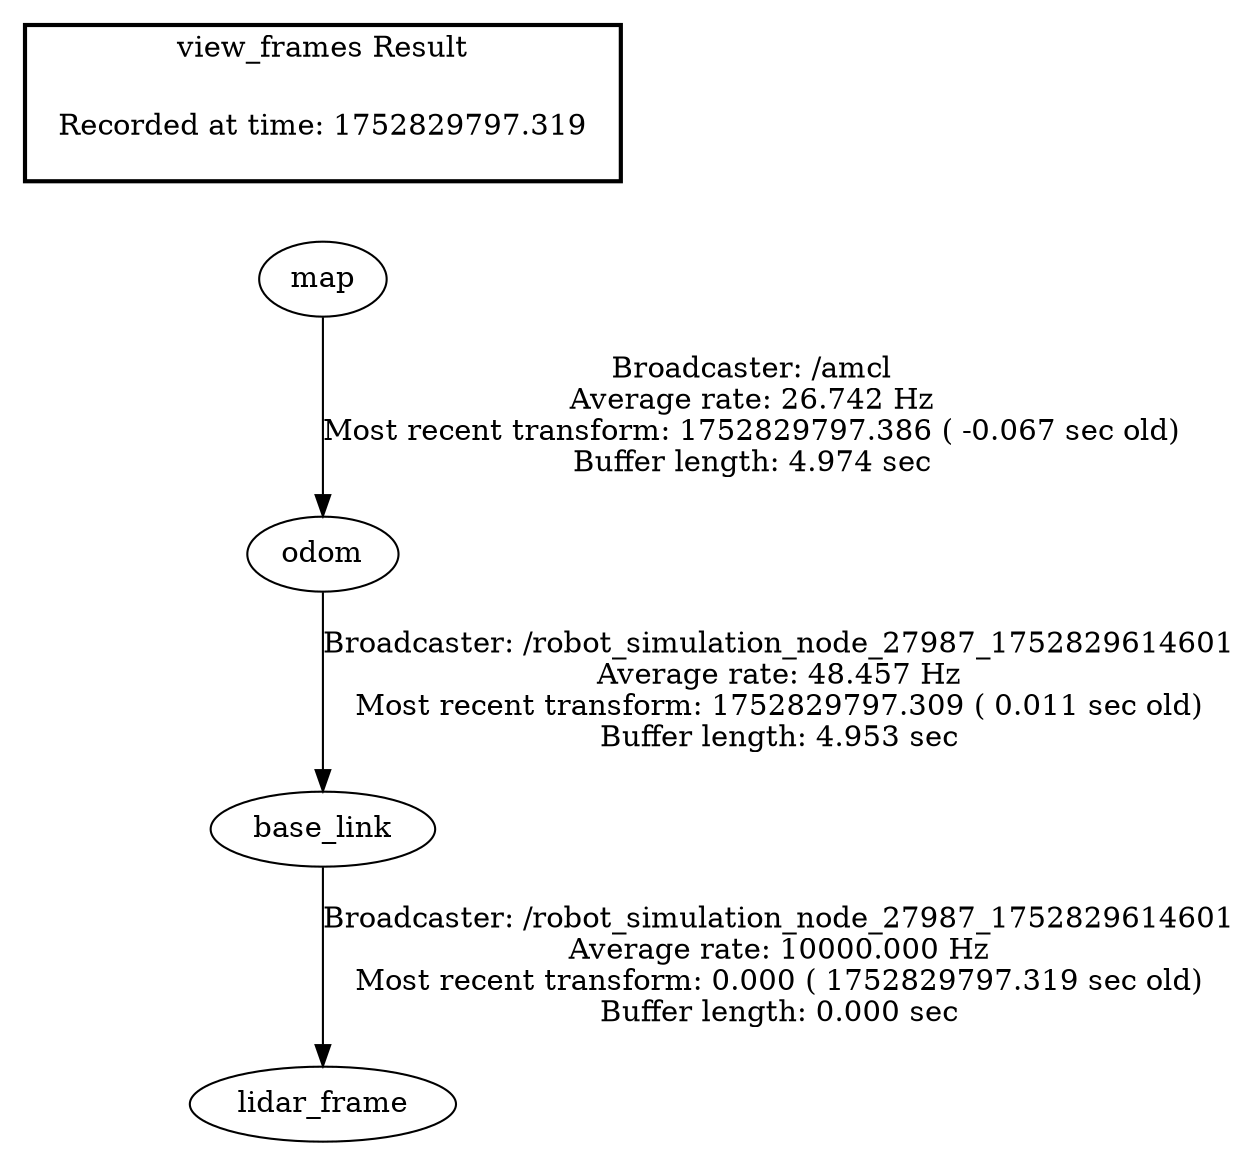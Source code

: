 digraph G {
"base_link" -> "lidar_frame"[label="Broadcaster: /robot_simulation_node_27987_1752829614601\nAverage rate: 10000.000 Hz\nMost recent transform: 0.000 ( 1752829797.319 sec old)\nBuffer length: 0.000 sec\n"];
"odom" -> "base_link"[label="Broadcaster: /robot_simulation_node_27987_1752829614601\nAverage rate: 48.457 Hz\nMost recent transform: 1752829797.309 ( 0.011 sec old)\nBuffer length: 4.953 sec\n"];
"map" -> "odom"[label="Broadcaster: /amcl\nAverage rate: 26.742 Hz\nMost recent transform: 1752829797.386 ( -0.067 sec old)\nBuffer length: 4.974 sec\n"];
edge [style=invis];
 subgraph cluster_legend { style=bold; color=black; label ="view_frames Result";
"Recorded at time: 1752829797.319"[ shape=plaintext ] ;
 }->"map";
}